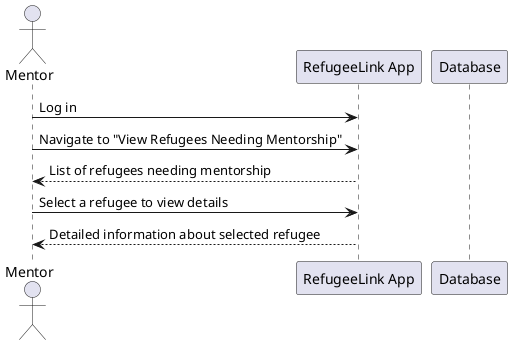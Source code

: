 @startuml

actor Mentor
participant RefugeeLink as "RefugeeLink App"
participant Database as "Database"

Mentor -> RefugeeLink: Log in
Mentor -> RefugeeLink: Navigate to "View Refugees Needing Mentorship"
RefugeeLink --> Mentor: List of refugees needing mentorship
Mentor -> RefugeeLink: Select a refugee to view details
RefugeeLink --> Mentor: Detailed information about selected refugee

@enduml
